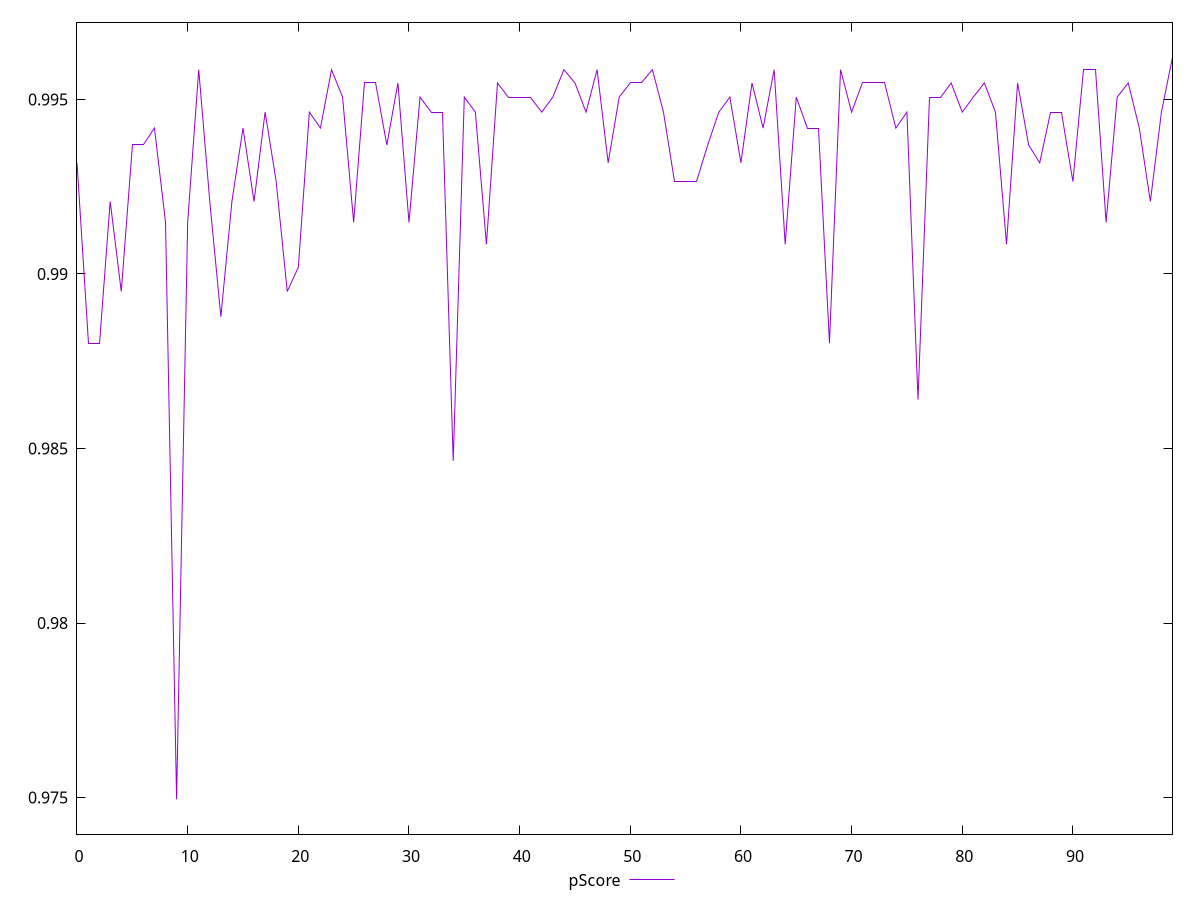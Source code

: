 reset

$pScore <<EOF
0 0.9931862003898535
1 0.9880175836752019
2 0.9880175836752019
3 0.9920780447368824
4 0.9894989257340682
5 0.9936973680837036
6 0.9936973680837036
7 0.994180911427837
8 0.9914796308990093
9 0.974951707034809
10 0.9914796308990093
11 0.9958542552567312
12 0.9920780447368824
13 0.9887747435840251
14 0.9920780447368824
15 0.994180911427837
16 0.9920780447368824
17 0.9946375893622611
18 0.9926466668793034
19 0.9894989257340682
20 0.9901907206858327
21 0.9946375893622611
22 0.994180911427837
23 0.9958542552567312
24 0.9950681770426781
25 0.9914796308990093
26 0.9954734645055221
27 0.9954734645055221
28 0.9936973680837036
29 0.9954734645055221
30 0.9914796308990093
31 0.9950681770426781
32 0.9946375893622611
33 0.9946375893622611
34 0.9846482314151789
35 0.9950681770426781
36 0.9946375893622611
37 0.9908507430743767
38 0.9954734645055221
39 0.9950681770426781
40 0.9950681770426781
41 0.9950681770426781
42 0.9946375893622611
43 0.9950681770426781
44 0.9958542552567312
45 0.9954734645055221
46 0.9946375893622611
47 0.9958542552567312
48 0.9931862003898535
49 0.9950681770426781
50 0.9954734645055221
51 0.9954734645055221
52 0.9958542552567312
53 0.9946375893622611
54 0.9926466668793034
55 0.9926466668793034
56 0.9926466668793034
57 0.9936973680837036
58 0.9946375893622611
59 0.9950681770426781
60 0.9931862003898535
61 0.9954734645055221
62 0.994180911427837
63 0.9958542552567312
64 0.9908507430743767
65 0.9950681770426781
66 0.994180911427837
67 0.994180911427837
68 0.9880175836752019
69 0.9958542552567312
70 0.9946375893622611
71 0.9954734645055221
72 0.9954734645055221
73 0.9954734645055221
74 0.994180911427837
75 0.9946375893622611
76 0.9864020924526467
77 0.9950681770426781
78 0.9950681770426781
79 0.9954734645055221
80 0.9946375893622611
81 0.9950681770426781
82 0.9954734645055221
83 0.9946375893622611
84 0.9908507430743767
85 0.9954734645055221
86 0.9936973680837036
87 0.9931862003898535
88 0.9946375893622611
89 0.9946375893622611
90 0.9926466668793034
91 0.9958542552567312
92 0.9958542552567312
93 0.9914796308990093
94 0.9950681770426781
95 0.9954734645055221
96 0.994180911427837
97 0.9920780447368824
98 0.9946375893622611
99 0.9962113647861295
EOF

set key outside below
set xrange [0:99]
set yrange [0.973951707034809:0.9972113647861295]
set trange [0.973951707034809:0.9972113647861295]
set terminal svg size 640, 500 enhanced background rgb 'white'
set output "report_00026_2021-02-22T21:38:55.199Z/max-potential-fid/samples/pages+cached+noadtech/pScore/values.svg"

plot $pScore title "pScore" with line

reset
